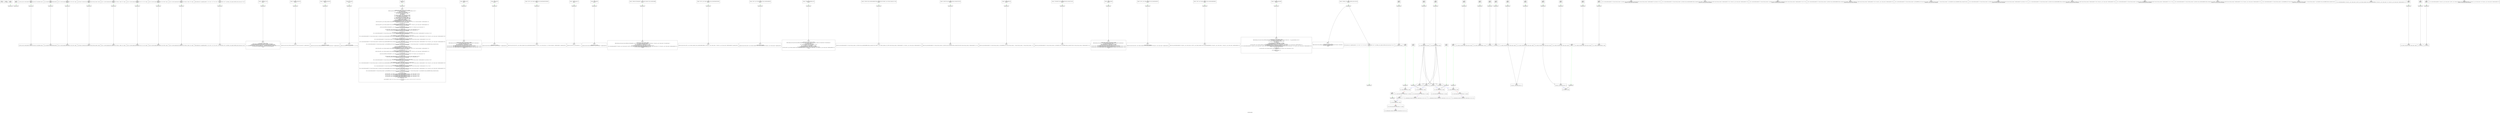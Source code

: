 digraph "constraint_graph" {
	label="constraint_graph";

	Node0x1611eb0 [shape=record,label="{0\n\<Empty\>\ni8* null\n\n}"];
	Node0x16118b0 [shape=record,label="{1\n\<Empty\>\ni8* undef\n\n}"];
	Node0x16032f0 [shape=record,label="{2\n\<Empty\>\nOffset:0\n\n}"];
	Node0x16032f0 -> Node0x161b680[color=green];
	Node0x161b680 [shape=record,label="{3\nanonymous ptr\n}"];
	Node0x161b960 [shape=record,label="{4\n\<Empty\>\nOffset:0\n\n}"];
	Node0x161b960 -> Node0x1615b90[color=green];
	Node0x1615b90 [shape=record,label="{5\nanonymous ptr\n}"];
	Node0x1611600 [shape=record,label="{6\n\<Empty\>\n@_ZStL8__ioinit = internal global %\"class.std::ios_base::Init\" zeroinitializer, align 1\nOffset:0\n\n}"];
	Node0x1611600 -> Node0x161cae0[color=green];
	Node0x161cae0 [shape=record,label="{7\nanonymous ptr\n}"];
	Node0x161cae0 -> Node0x16130a0;
	Node0x16130a0 [shape=record,label="{8\n\<Empty\>\n@_ZStL8__ioinit = internal global %\"class.std::ios_base::Init\" zeroinitializer, align 1\n\n}"];
	Node0x1602620 [shape=record,label="{9\n\<Empty\>\n@__dso_handle = external hidden global i8\nOffset:0\n\n}"];
	Node0x1602620 -> Node0x16027d0[color=green];
	Node0x16027d0 [shape=record,label="{10\nanonymous ptr\n}"];
	Node0x16027d0 -> Node0x16235a0;
	Node0x16235a0 [shape=record,label="{11\n\<Empty\>\n@__dso_handle = external hidden global i8\n\n}"];
	Node0x1624b90 [shape=record,label="{12\n\<Empty\>\n@.str = private unnamed_addr constant [2 x i8] c\"A\\00\", align 1\nOffset:0\n\n}"];
	Node0x1624b90 -> Node0x1624d40[color=green];
	Node0x1624d40 [shape=record,label="{13\nanonymous ptr\n}"];
	Node0x1624d40 -> Node0x1625320;
	Node0x1625320 [shape=record,label="{14\n\<Empty\>\n@.str = private unnamed_addr constant [2 x i8] c\"A\\00\", align 1\n\n}"];
	Node0x1625900 [shape=record,label="{15\n\<Empty\>\n@_ZSt4cout = external dso_local global %\"class.std::basic_ostream\", align 8\nOffset:0\n\n}"];
	Node0x1625900 -> Node0x1625ab0[color=green];
	Node0x1625ab0 [shape=record,label="{16\nanonymous ptr\n}"];
	Node0x1625ab0 -> Node0x1626d10;
	Node0x1626d10 [shape=record,label="{17\n\<Empty\>\n@_ZSt4cout = external dso_local global %\"class.std::basic_ostream\", align 8\n\n}"];
	Node0x16272f0 [shape=record,label="{18\n\<Empty\>\n@.str.1 = private unnamed_addr constant [18 x i8] c\"Person 1: Name = \\00\", align 1\nOffset:0\n\n}"];
	Node0x16272f0 -> Node0x16274a0[color=green];
	Node0x16274a0 [shape=record,label="{19\nanonymous ptr\n}"];
	Node0x16274a0 -> Node0x1627a80;
	Node0x1627a80 [shape=record,label="{20\n\<Empty\>\n@.str.1 = private unnamed_addr constant [18 x i8] c\"Person 1: Name = \\00\", align 1\n\n}"];
	Node0x1628060 [shape=record,label="{21\n\<Empty\>\n@.str.2 = private unnamed_addr constant [8 x i8] c\", ID = \\00\", align 1\nOffset:0\n\n}"];
	Node0x1628060 -> Node0x1628210[color=green];
	Node0x1628210 [shape=record,label="{22\nanonymous ptr\n}"];
	Node0x1628210 -> Node0x16287f0;
	Node0x16287f0 [shape=record,label="{23\n\<Empty\>\n@.str.2 = private unnamed_addr constant [8 x i8] c\", ID = \\00\", align 1\n\n}"];
	Node0x1628dd0 [shape=record,label="{24\n\<Empty\>\n@.str.3 = private unnamed_addr constant [2 x i8] c\"B\\00\", align 1\nOffset:0\n\n}"];
	Node0x1628dd0 -> Node0x1628f80[color=green];
	Node0x1628f80 [shape=record,label="{25\nanonymous ptr\n}"];
	Node0x1628f80 -> Node0x1629560;
	Node0x1629560 [shape=record,label="{26\n\<Empty\>\n@.str.3 = private unnamed_addr constant [2 x i8] c\"B\\00\", align 1\n\n}"];
	Node0x1629b40 [shape=record,label="{27\n\<Empty\>\n@.str.4 = private unnamed_addr constant [18 x i8] c\"Person 2: Name = \\00\", align 1\nOffset:0\n\n}"];
	Node0x1629b40 -> Node0x1629cf0[color=green];
	Node0x1629cf0 [shape=record,label="{28\nanonymous ptr\n}"];
	Node0x1629cf0 -> Node0x162a2d0;
	Node0x162a2d0 [shape=record,label="{29\n\<Empty\>\n@.str.4 = private unnamed_addr constant [18 x i8] c\"Person 2: Name = \\00\", align 1\n\n}"];
	Node0x162a8b0 [shape=record,label="{30\n\<Empty\>\n@llvm.global_ctors = appending global [1 x \{ i32, void ()*, i8* \}] [\{ i32, void ()*, i8* \} \{ i32 65535, void ()* @_GLOBAL__sub_I_zipper_directflow_person_class.cpp, i8* null \}]\nOffset:0\n\n}"];
	Node0x162a8b0 -> Node0x162aa60[color=green];
	Node0x162aa60 [shape=record,label="{31\nanonymous ptr\n}"];
	Node0x162aa60 -> Node0x162b2e0;
	Node0x162b2e0 [shape=record,label="{32\n\<Empty\>\n@llvm.global_ctors = appending global [1 x \{ i32, void ()*, i8* \}] [\{ i32, void ()*, i8* \} \{ i32 65535, void ()* @_GLOBAL__sub_I_zipper_directflow_person_class.cpp, i8* null \}]\n\n}"];
	Node0x16111d0 [shape=record,label="{33\n\<Empty\>__cxx_global_var_init\nOffset:0\n\n}"];
	Node0x16111d0 -> Node0x1611380[color=green];
	Node0x1611380 [shape=record,label="{34\nanonymous ptr\n}"];
	Node0x1611380 -> Node0x1612600;
	Node0x1612600 [shape=record,label="{35\n\<Empty\>\n\n; Function Attrs: noinline uwtable\ndefine internal void @__cxx_global_var_init() #0 section \".text.startup\" \{\n  call void @_ZNSt8ios_base4InitC1Ev(%\"class.std::ios_base::Init\"* @_ZStL8__ioinit)\n  %1 = bitcast void (%\"class.std::ios_base::Init\"*)* @_ZNSt8ios_base4InitD1Ev to void (i8*)*\n  %2 = getelementptr inbounds %\"class.std::ios_base::Init\", %\"class.std::ios_base::Init\"* @_ZStL8__ioinit, i32 0, i32 0\n  %3 = call i32 @__cxa_atexit(void (i8*)* %1, i8* %2, i8* @__dso_handle) #3\n  ret void\n\}\n\n\n}"];
	Node0x162e1d0 [shape=record,label="{36\n\<Empty\>_ZNSt8ios_base4InitC1Ev\nOffset:0\n\n}"];
	Node0x162e1d0 -> Node0x162e380[color=green];
	Node0x162e380 [shape=record,label="{37\nanonymous ptr\n}"];
	Node0x162e380 -> Node0x162e960;
	Node0x162e960 [shape=record,label="{38\n\<Empty\>\n\ndeclare dso_local void @_ZNSt8ios_base4InitC1Ev(%\"class.std::ios_base::Init\"*) unnamed_addr #1\n\n\n}"];
	Node0x162ef40 [shape=record,label="{39\n\<Empty\>_ZNSt8ios_base4InitD1Ev\nOffset:0\n\n}"];
	Node0x162ef40 -> Node0x162f0f0[color=green];
	Node0x162f0f0 [shape=record,label="{40\nanonymous ptr\n}"];
	Node0x162f0f0 -> Node0x162f6d0;
	Node0x162f6d0 [shape=record,label="{41\n\<Empty\>\n\n; Function Attrs: nounwind\ndeclare dso_local void @_ZNSt8ios_base4InitD1Ev(%\"class.std::ios_base::Init\"*) unnamed_addr #2\n\n\n}"];
	Node0x162fcb0 [shape=record,label="{42\n\<Empty\>__cxa_atexit\nOffset:0\n\n}"];
	Node0x162fcb0 -> Node0x162fe60[color=green];
	Node0x162fe60 [shape=record,label="{43\nanonymous ptr\n}"];
	Node0x162fe60 -> Node0x1630440;
	Node0x1630440 [shape=record,label="{44\n\<Empty\>\n\n; Function Attrs: nounwind\ndeclare dso_local i32 @__cxa_atexit(void (i8*)*, i8*, i8*) #3\n\n\n}"];
	Node0x1630a20 [shape=record,label="{45\n\<Empty\>main\nOffset:0\n\n}"];
	Node0x1630a20 -> Node0x1630bd0[color=green];
	Node0x1630bd0 [shape=record,label="{46\nanonymous ptr\n}"];
	Node0x1630bd0 -> Node0x16311b0;
	Node0x16311b0 [shape=record,label="{47\n\<Empty\>\n\n; Function Attrs: noinline norecurse optnone uwtable\ndefine dso_local i32 @main() #4 personality i8* bitcast (i32 (...)* @__gxx_personality_v0 to i8*) \{\n  %1 = alloca i32, align 4\n  %2 = alloca %class.Person, align 8\n  %3 = alloca %\"class.std::__cxx11::basic_string\", align 8\n  %4 = alloca %\"class.std::allocator\", align 1\n  %5 = alloca i8*\n  %6 = alloca i32\n  %7 = alloca %\"class.std::__cxx11::basic_string\", align 8\n  %8 = alloca %\"class.std::__cxx11::basic_string\", align 8\n  %9 = alloca %class.Person, align 8\n  %10 = alloca %\"class.std::__cxx11::basic_string\", align 8\n  %11 = alloca %\"class.std::allocator\", align 1\n  %12 = alloca %\"class.std::__cxx11::basic_string\", align 8\n  %13 = alloca %\"class.std::__cxx11::basic_string\", align 8\n  store i32 0, i32* %1, align 4\n  call void @_ZN6PersonC2Ev(%class.Person* %2) #3\n  call void @_ZNSaIcEC1Ev(%\"class.std::allocator\"* %4) #3\n  %14 = getelementptr inbounds [2 x i8], [2 x i8]* @.str, i64 0, i64 0\n  invoke void @_ZNSt7__cxx1112basic_stringIcSt11char_traitsIcESaIcEEC1EPKcRKS3_(%\"class.std::__cxx11::basic_string\"* %3, i8* %14, %\"class.std::allocator\"* dereferenceable(1) %4)\n          to label %15 unwind label %aser.unreachable\n\n15:                                               ; preds = %0\n  call void @_ZNSaIcED1Ev(%\"class.std::allocator\"* %4) #3\n  invoke void @_ZNSt7__cxx1112basic_stringIcSt11char_traitsIcESaIcEEC1ERKS4_(%\"class.std::__cxx11::basic_string\"* %7, %\"class.std::__cxx11::basic_string\"* dereferenceable(32) %3)\n          to label %16 unwind label %aser.unreachable\n\n16:                                               ; preds = %15\n  invoke void @_ZN6Person7setNameENSt7__cxx1112basic_stringIcSt11char_traitsIcESaIcEEE(%class.Person* %2, %\"class.std::__cxx11::basic_string\"* %7)\n          to label %17 unwind label %aser.unreachable\n\n17:                                               ; preds = %16\n  call void @_ZNSt7__cxx1112basic_stringIcSt11char_traitsIcESaIcEED1Ev(%\"class.std::__cxx11::basic_string\"* %7) #3\n  invoke void @_ZN6Person5getIDB5cxx11Ev(%\"class.std::__cxx11::basic_string\"* sret %8, %class.Person* %2)\n          to label %18 unwind label %aser.unreachable\n\n18:                                               ; preds = %17\n  %19 = getelementptr inbounds [18 x i8], [18 x i8]* @.str.1, i64 0, i64 0\n  %20 = invoke dereferenceable(272) %\"class.std::basic_ostream\"* @_ZStlsISt11char_traitsIcEERSt13basic_ostreamIcT_ES5_PKc(%\"class.std::basic_ostream\"* dereferenceable(272) @_ZSt4cout, i8* %19)\n          to label %21 unwind label %aser.unreachable\n\n21:                                               ; preds = %18\n  %22 = getelementptr inbounds %class.Person, %class.Person* %2, i32 0, i32 0\n  %23 = invoke dereferenceable(272) %\"class.std::basic_ostream\"* @_ZStlsIcSt11char_traitsIcESaIcEERSt13basic_ostreamIT_T0_ES7_RKNSt7__cxx1112basic_stringIS4_S5_T1_EE(%\"class.std::basic_ostream\"* dereferenceable(272) %20, %\"class.std::__cxx11::basic_string\"* dereferenceable(32) %22)\n          to label %24 unwind label %aser.unreachable\n\n24:                                               ; preds = %21\n  %25 = getelementptr inbounds [8 x i8], [8 x i8]* @.str.2, i64 0, i64 0\n  %26 = invoke dereferenceable(272) %\"class.std::basic_ostream\"* @_ZStlsISt11char_traitsIcEERSt13basic_ostreamIcT_ES5_PKc(%\"class.std::basic_ostream\"* dereferenceable(272) %23, i8* %25)\n          to label %27 unwind label %aser.unreachable\n\n27:                                               ; preds = %24\n  %28 = invoke dereferenceable(272) %\"class.std::basic_ostream\"* @_ZStlsIcSt11char_traitsIcESaIcEERSt13basic_ostreamIT_T0_ES7_RKNSt7__cxx1112basic_stringIS4_S5_T1_EE(%\"class.std::basic_ostream\"* dereferenceable(272) %26, %\"class.std::__cxx11::basic_string\"* dereferenceable(32) %8)\n          to label %29 unwind label %aser.unreachable\n\n29:                                               ; preds = %27\n  %30 = invoke dereferenceable(272) %\"class.std::basic_ostream\"* @_ZNSolsEPFRSoS_E(%\"class.std::basic_ostream\"* %28, %\"class.std::basic_ostream\"* (%\"class.std::basic_ostream\"*)* @_ZSt4endlIcSt11char_traitsIcEERSt13basic_ostreamIT_T0_ES6_)\n          to label %31 unwind label %aser.unreachable\n\n31:                                               ; preds = %29\n  call void @_ZN6PersonC2Ev(%class.Person* %9) #3\n  call void @_ZNSaIcEC1Ev(%\"class.std::allocator\"* %11) #3\n  %32 = getelementptr inbounds [2 x i8], [2 x i8]* @.str.3, i64 0, i64 0\n  invoke void @_ZNSt7__cxx1112basic_stringIcSt11char_traitsIcESaIcEEC1EPKcRKS3_(%\"class.std::__cxx11::basic_string\"* %10, i8* %32, %\"class.std::allocator\"* dereferenceable(1) %11)\n          to label %33 unwind label %aser.unreachable\n\n33:                                               ; preds = %31\n  call void @_ZNSaIcED1Ev(%\"class.std::allocator\"* %11) #3\n  invoke void @_ZNSt7__cxx1112basic_stringIcSt11char_traitsIcESaIcEEC1ERKS4_(%\"class.std::__cxx11::basic_string\"* %12, %\"class.std::__cxx11::basic_string\"* dereferenceable(32) %10)\n          to label %34 unwind label %aser.unreachable\n\n34:                                               ; preds = %33\n  invoke void @_ZN6Person7setNameENSt7__cxx1112basic_stringIcSt11char_traitsIcESaIcEEE(%class.Person* %9, %\"class.std::__cxx11::basic_string\"* %12)\n          to label %35 unwind label %aser.unreachable\n\n35:                                               ; preds = %34\n  call void @_ZNSt7__cxx1112basic_stringIcSt11char_traitsIcESaIcEED1Ev(%\"class.std::__cxx11::basic_string\"* %12) #3\n  invoke void @_ZN6Person5getIDB5cxx11Ev(%\"class.std::__cxx11::basic_string\"* sret %13, %class.Person* %9)\n          to label %36 unwind label %aser.unreachable\n\n36:                                               ; preds = %35\n  %37 = getelementptr inbounds [18 x i8], [18 x i8]* @.str.4, i64 0, i64 0\n  %38 = invoke dereferenceable(272) %\"class.std::basic_ostream\"* @_ZStlsISt11char_traitsIcEERSt13basic_ostreamIcT_ES5_PKc(%\"class.std::basic_ostream\"* dereferenceable(272) @_ZSt4cout, i8* %37)\n          to label %39 unwind label %aser.unreachable\n\n39:                                               ; preds = %36\n  %40 = getelementptr inbounds %class.Person, %class.Person* %9, i32 0, i32 0\n  %41 = invoke dereferenceable(272) %\"class.std::basic_ostream\"* @_ZStlsIcSt11char_traitsIcESaIcEERSt13basic_ostreamIT_T0_ES7_RKNSt7__cxx1112basic_stringIS4_S5_T1_EE(%\"class.std::basic_ostream\"* dereferenceable(272) %38, %\"class.std::__cxx11::basic_string\"* dereferenceable(32) %40)\n          to label %42 unwind label %aser.unreachable\n\n42:                                               ; preds = %39\n  %43 = getelementptr inbounds [8 x i8], [8 x i8]* @.str.2, i64 0, i64 0\n  %44 = invoke dereferenceable(272) %\"class.std::basic_ostream\"* @_ZStlsISt11char_traitsIcEERSt13basic_ostreamIcT_ES5_PKc(%\"class.std::basic_ostream\"* dereferenceable(272) %41, i8* %43)\n          to label %45 unwind label %aser.unreachable\n\n45:                                               ; preds = %42\n  %46 = invoke dereferenceable(272) %\"class.std::basic_ostream\"* @_ZStlsIcSt11char_traitsIcESaIcEERSt13basic_ostreamIT_T0_ES7_RKNSt7__cxx1112basic_stringIS4_S5_T1_EE(%\"class.std::basic_ostream\"* dereferenceable(272) %44, %\"class.std::__cxx11::basic_string\"* dereferenceable(32) %13)\n          to label %47 unwind label %aser.unreachable\n\n47:                                               ; preds = %45\n  %48 = invoke dereferenceable(272) %\"class.std::basic_ostream\"* @_ZNSolsEPFRSoS_E(%\"class.std::basic_ostream\"* %46, %\"class.std::basic_ostream\"* (%\"class.std::basic_ostream\"*)* @_ZSt4endlIcSt11char_traitsIcEERSt13basic_ostreamIT_T0_ES6_)\n          to label %49 unwind label %aser.unreachable\n\n49:                                               ; preds = %47\n  store i32 0, i32* %1, align 4\n  call void @_ZNSt7__cxx1112basic_stringIcSt11char_traitsIcESaIcEED1Ev(%\"class.std::__cxx11::basic_string\"* %13) #3\n  call void @_ZNSt7__cxx1112basic_stringIcSt11char_traitsIcESaIcEED1Ev(%\"class.std::__cxx11::basic_string\"* %10) #3\n  call void @_ZN6PersonD2Ev(%class.Person* %9) #3\n  call void @_ZNSt7__cxx1112basic_stringIcSt11char_traitsIcESaIcEED1Ev(%\"class.std::__cxx11::basic_string\"* %8) #3\n  call void @_ZNSt7__cxx1112basic_stringIcSt11char_traitsIcESaIcEED1Ev(%\"class.std::__cxx11::basic_string\"* %3) #3\n  call void @_ZN6PersonD2Ev(%class.Person* %2) #3\n  %50 = load i32, i32* %1, align 4\n  ret i32 %50\n\naser.unreachable:                                 ; preds = %47, %45, %42, %39, %36, %35, %34, %33, %31, %29, %27, %24, %21, %18, %17, %16, %15, %0\n  unreachable\n\}\n\n\n}"];
	Node0x1631790 [shape=record,label="{48\n\<Empty\>_ZN6PersonC2Ev\nOffset:0\n\n}"];
	Node0x1631790 -> Node0x1631940[color=green];
	Node0x1631940 [shape=record,label="{49\nanonymous ptr\n}"];
	Node0x1631940 -> Node0x1631f20;
	Node0x1631f20 [shape=record,label="{50\n\<Empty\>\n\n; Function Attrs: noinline nounwind optnone uwtable\ndefine linkonce_odr dso_local void @_ZN6PersonC2Ev(%class.Person*) unnamed_addr #5 comdat align 2 \{\n  %2 = alloca %class.Person*, align 8\n  store %class.Person* %0, %class.Person** %2, align 8\n  %3 = load %class.Person*, %class.Person** %2, align 8\n  %4 = getelementptr inbounds %class.Person, %class.Person* %3, i32 0, i32 0\n  call void @_ZNSt7__cxx1112basic_stringIcSt11char_traitsIcESaIcEEC1Ev(%\"class.std::__cxx11::basic_string\"* %4) #3\n  %5 = getelementptr inbounds %class.Person, %class.Person* %3, i32 0, i32 1\n  call void @_ZNSt7__cxx1112basic_stringIcSt11char_traitsIcESaIcEEC1Ev(%\"class.std::__cxx11::basic_string\"* %5) #3\n  ret void\n\}\n\n\n}"];
	Node0x1632500 [shape=record,label="{51\n\<Empty\>_ZNSaIcEC1Ev\nOffset:0\n\n}"];
	Node0x1632500 -> Node0x16326b0[color=green];
	Node0x16326b0 [shape=record,label="{52\nanonymous ptr\n}"];
	Node0x16326b0 -> Node0x1632c90;
	Node0x1632c90 [shape=record,label="{53\n\<Empty\>\n\n; Function Attrs: nounwind\ndeclare dso_local void @_ZNSaIcEC1Ev(%\"class.std::allocator\"*) unnamed_addr #2\n\n\n}"];
	Node0x1633270 [shape=record,label="{54\n\<Empty\>_ZNSt7__cxx1112basic_stringIcSt11char_traitsIcESaIcEEC1EPKcRKS3_\nOffset:0\n\n}"];
	Node0x1633270 -> Node0x1633420[color=green];
	Node0x1633420 [shape=record,label="{55\nanonymous ptr\n}"];
	Node0x1633420 -> Node0x1633ca0;
	Node0x1633ca0 [shape=record,label="{56\n\<Empty\>\n\ndeclare dso_local void @_ZNSt7__cxx1112basic_stringIcSt11char_traitsIcESaIcEEC1EPKcRKS3_(%\"class.std::__cxx11::basic_string\"*, i8*, %\"class.std::allocator\"* dereferenceable(1)) unnamed_addr #1\n\n\n}"];
	Node0x1634280 [shape=record,label="{57\n\<Empty\>__gxx_personality_v0\nOffset:0\n\n}"];
	Node0x1634280 -> Node0x1634430[color=green];
	Node0x1634430 [shape=record,label="{58\nanonymous ptr\n}"];
	Node0x1634430 -> Node0x1634cb0;
	Node0x1634cb0 [shape=record,label="{59\n\<Empty\>\n\ndeclare dso_local i32 @__gxx_personality_v0(...)\n\n\n}"];
	Node0x1635290 [shape=record,label="{60\n\<Empty\>_ZNSaIcED1Ev\nOffset:0\n\n}"];
	Node0x1635290 -> Node0x1635440[color=green];
	Node0x1635440 [shape=record,label="{61\nanonymous ptr\n}"];
	Node0x1635440 -> Node0x1635cc0;
	Node0x1635cc0 [shape=record,label="{62\n\<Empty\>\n\n; Function Attrs: nounwind\ndeclare dso_local void @_ZNSaIcED1Ev(%\"class.std::allocator\"*) unnamed_addr #2\n\n\n}"];
	Node0x16362a0 [shape=record,label="{63\n\<Empty\>_ZN6Person7setNameENSt7__cxx1112basic_stringIcSt11char_traitsIcESaIcEEE\nOffset:0\n\n}"];
	Node0x16362a0 -> Node0x1636450[color=green];
	Node0x1636450 [shape=record,label="{64\nanonymous ptr\n}"];
	Node0x1636450 -> Node0x16120f0;
	Node0x16120f0 [shape=record,label="{65\n\<Empty\>\n\n; Function Attrs: noinline optnone uwtable\ndefine linkonce_odr dso_local void @_ZN6Person7setNameENSt7__cxx1112basic_stringIcSt11char_traitsIcESaIcEEE(%class.Person*, %\"class.std::__cxx11::basic_string\"*) #6 comdat align 2 \{\n  %3 = alloca %class.Person*, align 8\n  store %class.Person* %0, %class.Person** %3, align 8\n  %4 = load %class.Person*, %class.Person** %3, align 8\n  %5 = getelementptr inbounds %class.Person, %class.Person* %4, i32 0, i32 0\n  %6 = call dereferenceable(32) %\"class.std::__cxx11::basic_string\"* @_ZNSt7__cxx1112basic_stringIcSt11char_traitsIcESaIcEEaSERKS4_(%\"class.std::__cxx11::basic_string\"* %5, %\"class.std::__cxx11::basic_string\"* dereferenceable(32) %1)\n  call void @_ZN6Person8updateIDEv(%class.Person* %4)\n  ret void\n\}\n\n\n}"];
	Node0x1634a10 [shape=record,label="{66\n\<Empty\>_ZNSt7__cxx1112basic_stringIcSt11char_traitsIcESaIcEEC1ERKS4_\nOffset:0\n\n}"];
	Node0x1634a10 -> Node0x1635a20[color=green];
	Node0x1635a20 [shape=record,label="{67\nanonymous ptr\n}"];
	Node0x1635a20 -> Node0x162bb00;
	Node0x162bb00 [shape=record,label="{68\n\<Empty\>\n\ndeclare dso_local void @_ZNSt7__cxx1112basic_stringIcSt11char_traitsIcESaIcEEC1ERKS4_(%\"class.std::__cxx11::basic_string\"*, %\"class.std::__cxx11::basic_string\"* dereferenceable(32)) unnamed_addr #1\n\n\n}"];
	Node0x16264a0 [shape=record,label="{69\n\<Empty\>_ZNSt7__cxx1112basic_stringIcSt11char_traitsIcESaIcEED1Ev\nOffset:0\n\n}"];
	Node0x16264a0 -> Node0x1626650[color=green];
	Node0x1626650 [shape=record,label="{70\nanonymous ptr\n}"];
	Node0x1626650 -> Node0x162d360;
	Node0x162d360 [shape=record,label="{71\n\<Empty\>\n\n; Function Attrs: nounwind\ndeclare dso_local void @_ZNSt7__cxx1112basic_stringIcSt11char_traitsIcESaIcEED1Ev(%\"class.std::__cxx11::basic_string\"*) unnamed_addr #2\n\n\n}"];
	Node0x162d940 [shape=record,label="{72\n\<Empty\>_ZN6Person5getIDB5cxx11Ev\nOffset:0\n\n}"];
	Node0x162d940 -> Node0x162bcc0[color=green];
	Node0x162bcc0 [shape=record,label="{73\nanonymous ptr\n}"];
	Node0x162bcc0 -> Node0x163b160;
	Node0x163b160 [shape=record,label="{74\n\<Empty\>\n\n; Function Attrs: noinline optnone uwtable\ndefine linkonce_odr dso_local void @_ZN6Person5getIDB5cxx11Ev(%\"class.std::__cxx11::basic_string\"* noalias sret, %class.Person*) #6 comdat align 2 \{\n  %3 = alloca i8*, align 8\n  %4 = alloca %class.Person*, align 8\n  %5 = bitcast %\"class.std::__cxx11::basic_string\"* %0 to i8*\n  store i8* %5, i8** %3, align 8\n  store %class.Person* %1, %class.Person** %4, align 8\n  %6 = load %class.Person*, %class.Person** %4, align 8\n  %7 = getelementptr inbounds %class.Person, %class.Person* %6, i32 0, i32 1\n  call void @_ZNSt7__cxx1112basic_stringIcSt11char_traitsIcESaIcEEC1ERKS4_(%\"class.std::__cxx11::basic_string\"* %0, %\"class.std::__cxx11::basic_string\"* dereferenceable(32) %7)\n  ret void\n\}\n\n\n}"];
	Node0x163b740 [shape=record,label="{75\n\<Empty\>_ZStlsIcSt11char_traitsIcESaIcEERSt13basic_ostreamIT_T0_ES7_RKNSt7__cxx1112basic_stringIS4_S5_T1_EE\nOffset:0\n\n}"];
	Node0x163b740 -> Node0x163b8f0[color=green];
	Node0x163b8f0 [shape=record,label="{76\nanonymous ptr\n}"];
	Node0x163b8f0 -> Node0x163bed0;
	Node0x163bed0 [shape=record,label="{77\n\<Empty\>\n\ndeclare dso_local dereferenceable(272) %\"class.std::basic_ostream\"* @_ZStlsIcSt11char_traitsIcESaIcEERSt13basic_ostreamIT_T0_ES7_RKNSt7__cxx1112basic_stringIS4_S5_T1_EE(%\"class.std::basic_ostream\"* dereferenceable(272), %\"class.std::__cxx11::basic_string\"* dereferenceable(32)) #1\n\n\n}"];
	Node0x163c4b0 [shape=record,label="{78\n\<Empty\>_ZStlsISt11char_traitsIcEERSt13basic_ostreamIcT_ES5_PKc\nOffset:0\n\n}"];
	Node0x163c4b0 -> Node0x163c660[color=green];
	Node0x163c660 [shape=record,label="{79\nanonymous ptr\n}"];
	Node0x163c660 -> Node0x163cc40;
	Node0x163cc40 [shape=record,label="{80\n\<Empty\>\n\ndeclare dso_local dereferenceable(272) %\"class.std::basic_ostream\"* @_ZStlsISt11char_traitsIcEERSt13basic_ostreamIcT_ES5_PKc(%\"class.std::basic_ostream\"* dereferenceable(272), i8*) #1\n\n\n}"];
	Node0x163d220 [shape=record,label="{81\n\<Empty\>_ZNSolsEPFRSoS_E\nOffset:0\n\n}"];
	Node0x163d220 -> Node0x163d3d0[color=green];
	Node0x163d3d0 [shape=record,label="{82\nanonymous ptr\n}"];
	Node0x163d3d0 -> Node0x163d9b0;
	Node0x163d9b0 [shape=record,label="{83\n\<Empty\>\n\ndeclare dso_local dereferenceable(272) %\"class.std::basic_ostream\"* @_ZNSolsEPFRSoS_E(%\"class.std::basic_ostream\"*, %\"class.std::basic_ostream\"* (%\"class.std::basic_ostream\"*)*) #1\n\n\n}"];
	Node0x163df90 [shape=record,label="{84\n\<Empty\>_ZSt4endlIcSt11char_traitsIcEERSt13basic_ostreamIT_T0_ES6_\nOffset:0\n\n}"];
	Node0x163df90 -> Node0x163e140[color=green];
	Node0x163e140 [shape=record,label="{85\nanonymous ptr\n}"];
	Node0x163e140 -> Node0x163e9c0;
	Node0x163e9c0 [shape=record,label="{86\n\<Empty\>\n\ndeclare dso_local dereferenceable(272) %\"class.std::basic_ostream\"* @_ZSt4endlIcSt11char_traitsIcEERSt13basic_ostreamIT_T0_ES6_(%\"class.std::basic_ostream\"* dereferenceable(272)) #1\n\n\n}"];
	Node0x163efa0 [shape=record,label="{87\n\<Empty\>_ZN6PersonD2Ev\nOffset:0\n\n}"];
	Node0x163efa0 -> Node0x163f150[color=green];
	Node0x163f150 [shape=record,label="{88\nanonymous ptr\n}"];
	Node0x163f150 -> Node0x163fbb0;
	Node0x163fbb0 [shape=record,label="{89\n\<Empty\>\n\n; Function Attrs: noinline nounwind optnone uwtable\ndefine linkonce_odr dso_local void @_ZN6PersonD2Ev(%class.Person*) unnamed_addr #5 comdat align 2 \{\n  %2 = alloca %class.Person*, align 8\n  store %class.Person* %0, %class.Person** %2, align 8\n  %3 = load %class.Person*, %class.Person** %2, align 8\n  %4 = getelementptr inbounds %class.Person, %class.Person* %3, i32 0, i32 1\n  call void @_ZNSt7__cxx1112basic_stringIcSt11char_traitsIcESaIcEED1Ev(%\"class.std::__cxx11::basic_string\"* %4) #3\n  %5 = getelementptr inbounds %class.Person, %class.Person* %3, i32 0, i32 0\n  call void @_ZNSt7__cxx1112basic_stringIcSt11char_traitsIcESaIcEED1Ev(%\"class.std::__cxx11::basic_string\"* %5) #3\n  ret void\n\}\n\n\n}"];
	Node0x1640190 [shape=record,label="{90\n\<Empty\>_ZNSt7__cxx1112basic_stringIcSt11char_traitsIcESaIcEEC1Ev\nOffset:0\n\n}"];
	Node0x1640190 -> Node0x1640340[color=green];
	Node0x1640340 [shape=record,label="{91\nanonymous ptr\n}"];
	Node0x1640340 -> Node0x1640bc0;
	Node0x1640bc0 [shape=record,label="{92\n\<Empty\>\n\n; Function Attrs: nounwind\ndeclare dso_local void @_ZNSt7__cxx1112basic_stringIcSt11char_traitsIcESaIcEEC1Ev(%\"class.std::__cxx11::basic_string\"*) unnamed_addr #2\n\n\n}"];
	Node0x16411a0 [shape=record,label="{93\n\<Empty\>_ZNSt7__cxx1112basic_stringIcSt11char_traitsIcESaIcEEaSERKS4_\nOffset:0\n\n}"];
	Node0x16411a0 -> Node0x1641350[color=green];
	Node0x1641350 [shape=record,label="{94\nanonymous ptr\n}"];
	Node0x1641350 -> Node0x1641bd0;
	Node0x1641bd0 [shape=record,label="{95\n\<Empty\>\n\ndeclare dso_local dereferenceable(32) %\"class.std::__cxx11::basic_string\"* @_ZNSt7__cxx1112basic_stringIcSt11char_traitsIcESaIcEEaSERKS4_(%\"class.std::__cxx11::basic_string\"*, %\"class.std::__cxx11::basic_string\"* dereferenceable(32)) #1\n\n\n}"];
	Node0x16421b0 [shape=record,label="{96\n\<Empty\>_ZN6Person8updateIDEv\nOffset:0\n\n}"];
	Node0x16421b0 -> Node0x1642360[color=green];
	Node0x1642360 [shape=record,label="{97\nanonymous ptr\n}"];
	Node0x1642360 -> Node0x1642be0;
	Node0x1642be0 [shape=record,label="{98\n\<Empty\>\n\n; Function Attrs: noinline optnone uwtable\ndefine linkonce_odr dso_local void @_ZN6Person8updateIDEv(%class.Person*) #6 comdat align 2 personality i8* bitcast (i32 (...)* @__gxx_personality_v0 to i8*) \{\n  %2 = alloca %class.Person*, align 8\n  %3 = alloca %\"class.std::__cxx11::basic_string\", align 8\n  %4 = alloca i8*\n  %5 = alloca i32\n  store %class.Person* %0, %class.Person** %2, align 8\n  %6 = load %class.Person*, %class.Person** %2, align 8\n  %7 = getelementptr inbounds %class.Person, %class.Person* %6, i32 0, i32 0\n  call void @_ZNSt7__cxx1112basic_stringIcSt11char_traitsIcESaIcEEC1ERKS4_(%\"class.std::__cxx11::basic_string\"* %3, %\"class.std::__cxx11::basic_string\"* dereferenceable(32) %7)\n  %8 = getelementptr inbounds %class.Person, %class.Person* %6, i32 0, i32 1\n  %9 = invoke dereferenceable(32) %\"class.std::__cxx11::basic_string\"* @_ZNSt7__cxx1112basic_stringIcSt11char_traitsIcESaIcEEaSERKS4_(%\"class.std::__cxx11::basic_string\"* %8, %\"class.std::__cxx11::basic_string\"* dereferenceable(32) %3)\n          to label %10 unwind label %aser.unreachable\n\n10:                                               ; preds = %1\n  call void @_ZNSt7__cxx1112basic_stringIcSt11char_traitsIcESaIcEED1Ev(%\"class.std::__cxx11::basic_string\"* %3) #3\n  ret void\n\naser.unreachable:                                 ; preds = %1\n  unreachable\n\}\n\n\n}"];
	Node0x16431c0 [shape=record,label="{99\n\<Empty\>_GLOBAL__sub_I_zipper_directflow_person_class.cpp\nOffset:0\n\n}"];
	Node0x16431c0 -> Node0x1643370[color=green];
	Node0x1643370 [shape=record,label="{100\nanonymous ptr\n}"];
	Node0x1643370 -> Node0x1643bf0;
	Node0x1643370 -> Node0x16441d0;
	Node0x1643bf0 [shape=record,label="{101\n\<Empty\>\n\n; Function Attrs: noinline uwtable\ndefine internal void @_GLOBAL__sub_I_zipper_directflow_person_class.cpp() #0 section \".text.startup\" \{\n  call void @__cxx_global_var_init()\n  ret void\n\}\n\n\n}"];
	Node0x16441d0 [shape=record,label="{102\n\<Empty\>\n@llvm.global_ctors = appending global [1 x \{ i32, void ()*, i8* \}] [\{ i32, void ()*, i8* \} \{ i32 65535, void ()* @_GLOBAL__sub_I_zipper_directflow_person_class.cpp, i8* null \}]\nOffset:8\n\n}"];
	Node0x16441d0 -> Node0x1644380[color=green];
	Node0x1644380 [shape=record,label="{103\nanonymous ptr\n}"];
	Node0x1645420 [shape=record,label="{104\n\<Empty\>\nOffset:0\n\n}"];
	Node0x1645420 -> Node0x16455d0[color=green];
	Node0x16455d0 [shape=record,label="{105\nanonymous ptr\n}"];
	Node0x16455d0 -> Node0x1645e50;
	Node0x1645e50 [shape=record,label="{106\n\<Empty\>\n  %1 = alloca i32, align 4\n\n}"];
	Node0x1646430 [shape=record,label="{107\n\<Empty\>\nOffset:0\n\n}"];
	Node0x1646430 -> Node0x16465e0[color=green];
	Node0x16465e0 [shape=record,label="{108\nanonymous ptr\n}"];
	Node0x16465e0 -> Node0x1646e60;
	Node0x1646e60 [shape=record,label="{109\n\<Empty\>\n  %2 = alloca %class.Person, align 8\n\n}"];
	Node0x1646e60 -> Node0x1659460;
	Node0x1646e60 -> Node0x1660140;
	Node0x1646e60 -> Node0x165bb00;
	Node0x1646e60 -> Node0x163a240;
	Node0x1647440 [shape=record,label="{110\n\<Empty\>\nOffset:0\n\n}"];
	Node0x1647440 -> Node0x16475f0[color=green];
	Node0x16475f0 [shape=record,label="{111\nanonymous ptr\n}"];
	Node0x16475f0 -> Node0x1647e70;
	Node0x1647e70 [shape=record,label="{112\n\<Empty\>\n  %3 = alloca %\"class.std::__cxx11::basic_string\", align 8\n\n}"];
	Node0x1648450 [shape=record,label="{113\n\<Empty\>\nOffset:0\n\n}"];
	Node0x1648450 -> Node0x1648600[color=green];
	Node0x1648600 [shape=record,label="{114\nanonymous ptr\n}"];
	Node0x1648600 -> Node0x1648e80;
	Node0x1648e80 [shape=record,label="{115\n\<Empty\>\n  %4 = alloca %\"class.std::allocator\", align 1\n\n}"];
	Node0x1649460 [shape=record,label="{116\n\<Empty\>\nOffset:0\n\n}"];
	Node0x1649460 -> Node0x1649610[color=green];
	Node0x1649610 [shape=record,label="{117\nanonymous ptr\n}"];
	Node0x1649610 -> Node0x1649e90;
	Node0x1649e90 [shape=record,label="{118\n\<Empty\>\n  %5 = alloca i8*\n\n}"];
	Node0x164a470 [shape=record,label="{119\n\<Empty\>\nOffset:0\n\n}"];
	Node0x164a470 -> Node0x164a620[color=green];
	Node0x164a620 [shape=record,label="{120\nanonymous ptr\n}"];
	Node0x164a620 -> Node0x164aea0;
	Node0x164aea0 [shape=record,label="{121\n\<Empty\>\n  %6 = alloca i32\n\n}"];
	Node0x164b480 [shape=record,label="{122\n\<Empty\>\nOffset:0\n\n}"];
	Node0x164b480 -> Node0x164b630[color=green];
	Node0x164b630 [shape=record,label="{123\nanonymous ptr\n}"];
	Node0x164b630 -> Node0x164beb0;
	Node0x164beb0 [shape=record,label="{124\n\<Empty\>\n  %7 = alloca %\"class.std::__cxx11::basic_string\", align 8\n\n}"];
	Node0x164beb0 -> Node0x1659620;
	Node0x164c490 [shape=record,label="{125\n\<Empty\>\nOffset:0\n\n}"];
	Node0x164c490 -> Node0x164c640[color=green];
	Node0x164c640 [shape=record,label="{126\nanonymous ptr\n}"];
	Node0x164c640 -> Node0x164cec0;
	Node0x164cec0 [shape=record,label="{127\n\<Empty\>\n  %8 = alloca %\"class.std::__cxx11::basic_string\", align 8\n\n}"];
	Node0x164cec0 -> Node0x165b940;
	Node0x164d4a0 [shape=record,label="{128\n\<Empty\>\nOffset:0\n\n}"];
	Node0x164d4a0 -> Node0x163e720[color=green];
	Node0x163e720 [shape=record,label="{129\nanonymous ptr\n}"];
	Node0x163e720 -> Node0x1641930;
	Node0x1641930 [shape=record,label="{130\n\<Empty\>\n  %9 = alloca %class.Person, align 8\n\n}"];
	Node0x1641930 -> Node0x1659460;
	Node0x1641930 -> Node0x1660140;
	Node0x1641930 -> Node0x165bb00;
	Node0x1641930 -> Node0x163a240;
	Node0x1644960 [shape=record,label="{131\n\<Empty\>\nOffset:0\n\n}"];
	Node0x1644960 -> Node0x1645bb0[color=green];
	Node0x1645bb0 [shape=record,label="{132\nanonymous ptr\n}"];
	Node0x1645bb0 -> Node0x1648be0;
	Node0x1648be0 [shape=record,label="{133\n\<Empty\>\n  %10 = alloca %\"class.std::__cxx11::basic_string\", align 8\n\n}"];
	Node0x164bc10 [shape=record,label="{134\n\<Empty\>\nOffset:0\n\n}"];
	Node0x164bc10 -> Node0x164cc20[color=green];
	Node0x164cc20 [shape=record,label="{135\nanonymous ptr\n}"];
	Node0x164cc20 -> Node0x1636a60;
	Node0x1636a60 [shape=record,label="{136\n\<Empty\>\n  %11 = alloca %\"class.std::allocator\", align 1\n\n}"];
	Node0x16370a0 [shape=record,label="{137\n\<Empty\>\nOffset:0\n\n}"];
	Node0x16370a0 -> Node0x1637250[color=green];
	Node0x1637250 [shape=record,label="{138\nanonymous ptr\n}"];
	Node0x1637250 -> Node0x162c100;
	Node0x162c100 [shape=record,label="{139\n\<Empty\>\n  %12 = alloca %\"class.std::__cxx11::basic_string\", align 8\n\n}"];
	Node0x162c100 -> Node0x1659620;
	Node0x162c740 [shape=record,label="{140\n\<Empty\>\nOffset:0\n\n}"];
	Node0x162c740 -> Node0x162c8f0[color=green];
	Node0x162c8f0 [shape=record,label="{141\nanonymous ptr\n}"];
	Node0x162c8f0 -> Node0x162cf00;
	Node0x162cf00 [shape=record,label="{142\n\<Empty\>\n  %13 = alloca %\"class.std::__cxx11::basic_string\", align 8\n\n}"];
	Node0x162cf00 -> Node0x165b940;
	Node0x1638cd0 [shape=record,label="{143\n\<Empty\>\n  %20 = invoke dereferenceable(272) %\"class.std::basic_ostream\"* @_ZStlsISt11char_traitsIcEERSt13basic_ostreamIcT_ES5_PKc(%\"class.std::basic_ostream\"* dereferenceable(272) @_ZSt4cout, i8* %19)\n          to label %21 unwind label %aser.unreachable\n\n}"];
	Node0x1638ec0 [shape=record,label="{144\n\<Empty\>\n  %23 = invoke dereferenceable(272) %\"class.std::basic_ostream\"* @_ZStlsIcSt11char_traitsIcESaIcEERSt13basic_ostreamIT_T0_ES7_RKNSt7__cxx1112basic_stringIS4_S5_T1_EE(%\"class.std::basic_ostream\"* dereferenceable(272) %20, %\"class.std::__cxx11::basic_string\"* dereferenceable(32) %22)\n          to label %24 unwind label %aser.unreachable\n\n}"];
	Node0x16390b0 [shape=record,label="{145\n\<Empty\>\n  %26 = invoke dereferenceable(272) %\"class.std::basic_ostream\"* @_ZStlsISt11char_traitsIcEERSt13basic_ostreamIcT_ES5_PKc(%\"class.std::basic_ostream\"* dereferenceable(272) %23, i8* %25)\n          to label %27 unwind label %aser.unreachable\n\n}"];
	Node0x16392a0 [shape=record,label="{146\n\<Empty\>\n  %28 = invoke dereferenceable(272) %\"class.std::basic_ostream\"* @_ZStlsIcSt11char_traitsIcESaIcEERSt13basic_ostreamIT_T0_ES7_RKNSt7__cxx1112basic_stringIS4_S5_T1_EE(%\"class.std::basic_ostream\"* dereferenceable(272) %26, %\"class.std::__cxx11::basic_string\"* dereferenceable(32) %8)\n          to label %29 unwind label %aser.unreachable\n\n}"];
	Node0x1639490 [shape=record,label="{147\n\<Empty\>\n  %30 = invoke dereferenceable(272) %\"class.std::basic_ostream\"* @_ZNSolsEPFRSoS_E(%\"class.std::basic_ostream\"* %28, %\"class.std::basic_ostream\"* (%\"class.std::basic_ostream\"*)* @_ZSt4endlIcSt11char_traitsIcEERSt13basic_ostreamIT_T0_ES6_)\n          to label %31 unwind label %aser.unreachable\n\n}"];
	Node0x1639680 [shape=record,label="{148\n\<Empty\>\n  %38 = invoke dereferenceable(272) %\"class.std::basic_ostream\"* @_ZStlsISt11char_traitsIcEERSt13basic_ostreamIcT_ES5_PKc(%\"class.std::basic_ostream\"* dereferenceable(272) @_ZSt4cout, i8* %37)\n          to label %39 unwind label %aser.unreachable\n\n}"];
	Node0x1639870 [shape=record,label="{149\n\<Empty\>\n  %41 = invoke dereferenceable(272) %\"class.std::basic_ostream\"* @_ZStlsIcSt11char_traitsIcESaIcEERSt13basic_ostreamIT_T0_ES7_RKNSt7__cxx1112basic_stringIS4_S5_T1_EE(%\"class.std::basic_ostream\"* dereferenceable(272) %38, %\"class.std::__cxx11::basic_string\"* dereferenceable(32) %40)\n          to label %42 unwind label %aser.unreachable\n\n}"];
	Node0x1639a60 [shape=record,label="{150\n\<Empty\>\n  %44 = invoke dereferenceable(272) %\"class.std::basic_ostream\"* @_ZStlsISt11char_traitsIcEERSt13basic_ostreamIcT_ES5_PKc(%\"class.std::basic_ostream\"* dereferenceable(272) %41, i8* %43)\n          to label %45 unwind label %aser.unreachable\n\n}"];
	Node0x1639c50 [shape=record,label="{151\n\<Empty\>\n  %46 = invoke dereferenceable(272) %\"class.std::basic_ostream\"* @_ZStlsIcSt11char_traitsIcESaIcEERSt13basic_ostreamIT_T0_ES7_RKNSt7__cxx1112basic_stringIS4_S5_T1_EE(%\"class.std::basic_ostream\"* dereferenceable(272) %44, %\"class.std::__cxx11::basic_string\"* dereferenceable(32) %13)\n          to label %47 unwind label %aser.unreachable\n\n}"];
	Node0x1639e40 [shape=record,label="{152\n\<Empty\>\n  %48 = invoke dereferenceable(272) %\"class.std::basic_ostream\"* @_ZNSolsEPFRSoS_E(%\"class.std::basic_ostream\"* %46, %\"class.std::basic_ostream\"* (%\"class.std::basic_ostream\"*)* @_ZSt4endlIcSt11char_traitsIcEERSt13basic_ostreamIT_T0_ES6_)\n          to label %49 unwind label %aser.unreachable\n\n}"];
	Node0x163a240 [shape=record,label="{153\n\<Empty\>\n%class.Person* %0\n\n}"];
	Node0x163a240 -> Node0x163a640[color=blue];
	Node0x1612a90 [shape=record,label="{154\n\<Empty\>\nOffset:0\n\n}"];
	Node0x1612a90 -> Node0x1612c40[color=green];
	Node0x1612c40 [shape=record,label="{155\nanonymous ptr\n}"];
	Node0x1612c40 -> Node0x163a640;
	Node0x163a640 [shape=record,label="{156\n\<Empty\>\n  %2 = alloca %class.Person*, align 8\n\n}"];
	Node0x163a640 -> Node0x1658380[color=red];
	Node0x1658380 [shape=record,label="{157\n\<Empty\>\n  %3 = load %class.Person*, %class.Person** %2, align 8\n\n}"];
	Node0x1658380 -> Node0x1658960[color=purple];
	Node0x1658960 [shape=record,label="{158\n\<Empty\>\n  %5 = getelementptr inbounds %class.Person, %class.Person* %3, i32 0, i32 1\n\n}"];
	Node0x1659460 [shape=record,label="{159\n\<Empty\>\n%class.Person* %0\n\n}"];
	Node0x1659460 -> Node0x1659f70[color=blue];
	Node0x1659620 [shape=record,label="{160\n\<Empty\>\n%\"class.std::__cxx11::basic_string\"* %1\n\n}"];
	Node0x16597e0 [shape=record,label="{161\n\<Empty\>\nOffset:0\n\n}"];
	Node0x16597e0 -> Node0x1659990[color=green];
	Node0x1659990 [shape=record,label="{162\nanonymous ptr\n}"];
	Node0x1659990 -> Node0x1659f70;
	Node0x1659f70 [shape=record,label="{163\n\<Empty\>\n  %3 = alloca %class.Person*, align 8\n\n}"];
	Node0x1659f70 -> Node0x165a970[color=red];
	Node0x165a970 [shape=record,label="{164\n\<Empty\>\n  %4 = load %class.Person*, %class.Person** %3, align 8\n\n}"];
	Node0x165a970 -> Node0x1662800;
	Node0x165af50 [shape=record,label="{165\n\<Empty\>\n  %6 = call dereferenceable(32) %\"class.std::__cxx11::basic_string\"* @_ZNSt7__cxx1112basic_stringIcSt11char_traitsIcESaIcEEaSERKS4_(%\"class.std::__cxx11::basic_string\"* %5, %\"class.std::__cxx11::basic_string\"* dereferenceable(32) %1)\n\n}"];
	Node0x165b940 [shape=record,label="{166\n\<Empty\>\n%\"class.std::__cxx11::basic_string\"* %0\n\n}"];
	Node0x165b940 -> Node0x165c6f0[color=blue];
	Node0x165bb00 [shape=record,label="{167\n\<Empty\>\n%class.Person* %1\n\n}"];
	Node0x165bb00 -> Node0x165d700[color=blue];
	Node0x165bcc0 [shape=record,label="{168\n\<Empty\>\nOffset:0\n\n}"];
	Node0x165bcc0 -> Node0x165be70[color=green];
	Node0x165be70 [shape=record,label="{169\nanonymous ptr\n}"];
	Node0x165be70 -> Node0x165c6f0;
	Node0x165c6f0 [shape=record,label="{170\n\<Empty\>\n  %3 = alloca i8*, align 8\n\n}"];
	Node0x165ccd0 [shape=record,label="{171\n\<Empty\>\nOffset:0\n\n}"];
	Node0x165ccd0 -> Node0x165ce80[color=green];
	Node0x165ce80 [shape=record,label="{172\nanonymous ptr\n}"];
	Node0x165ce80 -> Node0x165d700;
	Node0x165d700 [shape=record,label="{173\n\<Empty\>\n  %4 = alloca %class.Person*, align 8\n\n}"];
	Node0x165d700 -> Node0x165e520[color=red];
	Node0x165e520 [shape=record,label="{174\n\<Empty\>\n  %6 = load %class.Person*, %class.Person** %4, align 8\n\n}"];
	Node0x165e520 -> Node0x165eb00[color=purple];
	Node0x165eb00 [shape=record,label="{175\n\<Empty\>\n  %7 = getelementptr inbounds %class.Person, %class.Person* %6, i32 0, i32 1\n\n}"];
	Node0x1660140 [shape=record,label="{176\n\<Empty\>\n%class.Person* %0\n\n}"];
	Node0x1660140 -> Node0x1660d30[color=blue];
	Node0x1660300 [shape=record,label="{177\n\<Empty\>\nOffset:0\n\n}"];
	Node0x1660300 -> Node0x16604b0[color=green];
	Node0x16604b0 [shape=record,label="{178\nanonymous ptr\n}"];
	Node0x16604b0 -> Node0x1660d30;
	Node0x1660d30 [shape=record,label="{179\n\<Empty\>\n  %2 = alloca %class.Person*, align 8\n\n}"];
	Node0x1660d30 -> Node0x1661730[color=red];
	Node0x1661730 [shape=record,label="{180\n\<Empty\>\n  %3 = load %class.Person*, %class.Person** %2, align 8\n\n}"];
	Node0x1661730 -> Node0x1661d10[color=purple];
	Node0x1661d10 [shape=record,label="{181\n\<Empty\>\n  %4 = getelementptr inbounds %class.Person, %class.Person* %3, i32 0, i32 1\n\n}"];
	Node0x1662800 [shape=record,label="{182\n\<Empty\>\n%class.Person* %0\n\n}"];
	Node0x1662800 -> Node0x16633f0[color=blue];
	Node0x16629c0 [shape=record,label="{183\n\<Empty\>\nOffset:0\n\n}"];
	Node0x16629c0 -> Node0x1662b70[color=green];
	Node0x1662b70 [shape=record,label="{184\nanonymous ptr\n}"];
	Node0x1662b70 -> Node0x16633f0;
	Node0x16633f0 [shape=record,label="{185\n\<Empty\>\n  %2 = alloca %class.Person*, align 8\n\n}"];
	Node0x16633f0 -> Node0x1666e20[color=red];
	Node0x16639d0 [shape=record,label="{186\n\<Empty\>\nOffset:0\n\n}"];
	Node0x16639d0 -> Node0x1663b80[color=green];
	Node0x1663b80 [shape=record,label="{187\nanonymous ptr\n}"];
	Node0x1663b80 -> Node0x1664400;
	Node0x1664400 [shape=record,label="{188\n\<Empty\>\n  %3 = alloca %\"class.std::__cxx11::basic_string\", align 8\n\n}"];
	Node0x16649e0 [shape=record,label="{189\n\<Empty\>\nOffset:0\n\n}"];
	Node0x16649e0 -> Node0x1664b90[color=green];
	Node0x1664b90 [shape=record,label="{190\nanonymous ptr\n}"];
	Node0x1664b90 -> Node0x1665410;
	Node0x1665410 [shape=record,label="{191\n\<Empty\>\n  %4 = alloca i8*\n\n}"];
	Node0x16659f0 [shape=record,label="{192\n\<Empty\>\nOffset:0\n\n}"];
	Node0x16659f0 -> Node0x1665ba0[color=green];
	Node0x1665ba0 [shape=record,label="{193\nanonymous ptr\n}"];
	Node0x1665ba0 -> Node0x1666420;
	Node0x1666420 [shape=record,label="{194\n\<Empty\>\n  %5 = alloca i32\n\n}"];
	Node0x1666e20 [shape=record,label="{195\n\<Empty\>\n  %6 = load %class.Person*, %class.Person** %2, align 8\n\n}"];
	Node0x1666e20 -> Node0x1667400[color=purple];
	Node0x1667400 [shape=record,label="{196\n\<Empty\>\n  %8 = getelementptr inbounds %class.Person, %class.Person* %6, i32 0, i32 1\n\n}"];
	Node0x16679e0 [shape=record,label="{197\n\<Empty\>\n  %9 = invoke dereferenceable(32) %\"class.std::__cxx11::basic_string\"* @_ZNSt7__cxx1112basic_stringIcSt11char_traitsIcESaIcEEaSERKS4_(%\"class.std::__cxx11::basic_string\"* %8, %\"class.std::__cxx11::basic_string\"* dereferenceable(32) %3)\n          to label %10 unwind label %aser.unreachable\n\n}"];
}
